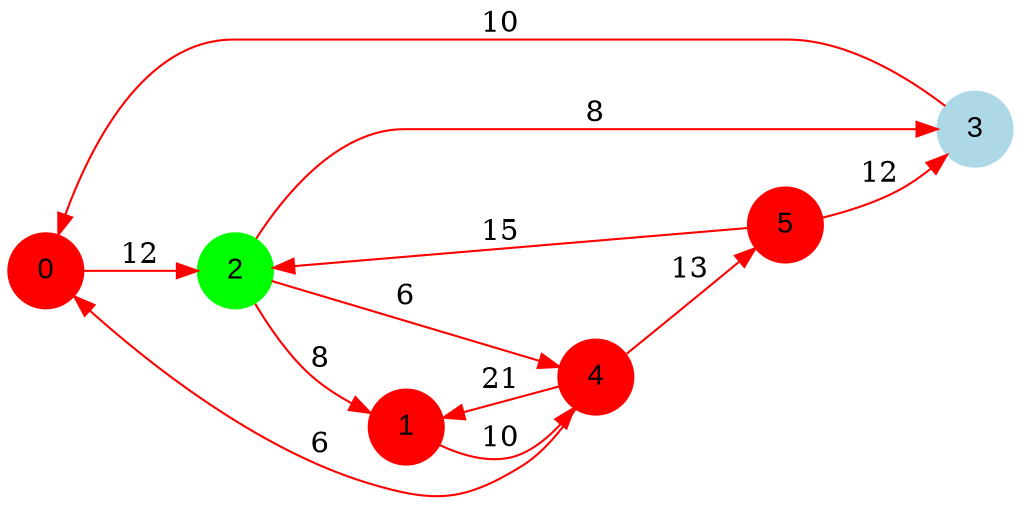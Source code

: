 digraph graphe {
rankdir = LR;
edge [color=red];
0 [fontname="Arial", shape = circle, color=red, style=filled];
1 [fontname="Arial", shape = circle, color=red, style=filled];
2 [fontname="Arial", shape = circle, color=green, style=filled];
3 [fontname="Arial", shape = circle, color=lightblue, style=filled];
4 [fontname="Arial", shape = circle, color=red, style=filled];
5 [fontname="Arial", shape = circle, color=red, style=filled];
	0 -> 2 [label = "12"];
	1 -> 4 [label = "10"];
	2 -> 1 [label = "8"];
	2 -> 3 [label = "8"];
	2 -> 4 [label = "6"];
	3 -> 0 [label = "10"];
	4 -> 0 [label = "6"];
	4 -> 1 [label = "21"];
	4 -> 5 [label = "13"];
	5 -> 2 [label = "15"];
	5 -> 3 [label = "12"];
}